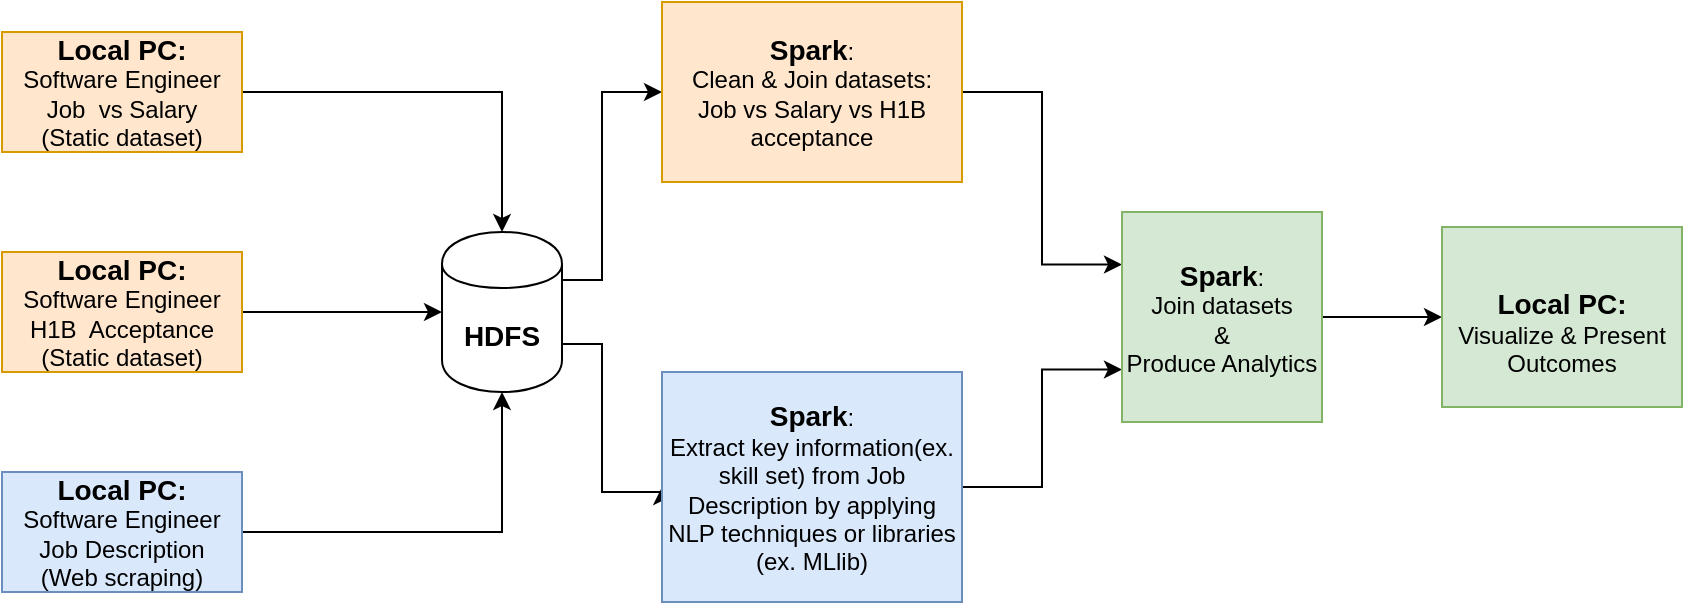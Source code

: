 <mxfile version="12.9.5" type="device"><diagram id="XKRbPuZAt9fVx4OU0Nfp" name="Page-1"><mxGraphModel dx="1426" dy="809" grid="1" gridSize="10" guides="1" tooltips="1" connect="1" arrows="1" fold="1" page="1" pageScale="1" pageWidth="850" pageHeight="1100" math="0" shadow="0"><root><mxCell id="0"/><mxCell id="1" parent="0"/><mxCell id="KBPeq0p3L6J_PAJ6ZsK3-5" style="edgeStyle=orthogonalEdgeStyle;rounded=0;orthogonalLoop=1;jettySize=auto;html=1;exitX=1;exitY=0.5;exitDx=0;exitDy=0;" edge="1" parent="1" source="KBPeq0p3L6J_PAJ6ZsK3-1" target="KBPeq0p3L6J_PAJ6ZsK3-4"><mxGeometry relative="1" as="geometry"/></mxCell><mxCell id="KBPeq0p3L6J_PAJ6ZsK3-1" value="&lt;b&gt;&lt;font style=&quot;font-size: 14px&quot;&gt;Local PC:&lt;/font&gt;&lt;/b&gt;&lt;br&gt;Software Engineer Job&amp;nbsp; vs Salary&lt;br&gt;(Static dataset)" style="rounded=0;whiteSpace=wrap;html=1;fillColor=#ffe6cc;strokeColor=#d79b00;" vertex="1" parent="1"><mxGeometry x="30" y="165" width="120" height="60" as="geometry"/></mxCell><mxCell id="KBPeq0p3L6J_PAJ6ZsK3-6" style="edgeStyle=orthogonalEdgeStyle;rounded=0;orthogonalLoop=1;jettySize=auto;html=1;exitX=1;exitY=0.5;exitDx=0;exitDy=0;entryX=0;entryY=0.5;entryDx=0;entryDy=0;" edge="1" parent="1" source="KBPeq0p3L6J_PAJ6ZsK3-2" target="KBPeq0p3L6J_PAJ6ZsK3-4"><mxGeometry relative="1" as="geometry"/></mxCell><mxCell id="KBPeq0p3L6J_PAJ6ZsK3-2" value="&lt;b&gt;&lt;font style=&quot;font-size: 14px&quot;&gt;Local PC:&lt;/font&gt;&lt;/b&gt;&lt;br&gt;Software Engineer H1B&amp;nbsp; Acceptance&lt;br&gt;(Static dataset)" style="rounded=0;whiteSpace=wrap;html=1;fillColor=#ffe6cc;strokeColor=#d79b00;" vertex="1" parent="1"><mxGeometry x="30" y="275" width="120" height="60" as="geometry"/></mxCell><mxCell id="KBPeq0p3L6J_PAJ6ZsK3-7" style="edgeStyle=orthogonalEdgeStyle;rounded=0;orthogonalLoop=1;jettySize=auto;html=1;exitX=1;exitY=0.5;exitDx=0;exitDy=0;entryX=0.5;entryY=1;entryDx=0;entryDy=0;" edge="1" parent="1" source="KBPeq0p3L6J_PAJ6ZsK3-3" target="KBPeq0p3L6J_PAJ6ZsK3-4"><mxGeometry relative="1" as="geometry"/></mxCell><mxCell id="KBPeq0p3L6J_PAJ6ZsK3-3" value="&lt;b&gt;&lt;font style=&quot;font-size: 14px&quot;&gt;Local PC:&lt;/font&gt;&lt;/b&gt;&lt;br&gt;Software Engineer Job Description&lt;br&gt;(Web scraping)" style="rounded=0;whiteSpace=wrap;html=1;fillColor=#dae8fc;strokeColor=#6c8ebf;" vertex="1" parent="1"><mxGeometry x="30" y="385" width="120" height="60" as="geometry"/></mxCell><mxCell id="KBPeq0p3L6J_PAJ6ZsK3-10" style="rounded=0;orthogonalLoop=1;jettySize=auto;html=1;exitX=1;exitY=0.3;exitDx=0;exitDy=0;entryX=0;entryY=0.5;entryDx=0;entryDy=0;edgeStyle=orthogonalEdgeStyle;" edge="1" parent="1" source="KBPeq0p3L6J_PAJ6ZsK3-4" target="KBPeq0p3L6J_PAJ6ZsK3-8"><mxGeometry relative="1" as="geometry"><Array as="points"><mxPoint x="330" y="289"/><mxPoint x="330" y="195"/></Array></mxGeometry></mxCell><mxCell id="KBPeq0p3L6J_PAJ6ZsK3-15" style="edgeStyle=orthogonalEdgeStyle;rounded=0;orthogonalLoop=1;jettySize=auto;html=1;exitX=1;exitY=0.7;exitDx=0;exitDy=0;entryX=0;entryY=0.5;entryDx=0;entryDy=0;" edge="1" parent="1" source="KBPeq0p3L6J_PAJ6ZsK3-4" target="KBPeq0p3L6J_PAJ6ZsK3-9"><mxGeometry relative="1" as="geometry"><Array as="points"><mxPoint x="330" y="321"/><mxPoint x="330" y="395"/></Array></mxGeometry></mxCell><mxCell id="KBPeq0p3L6J_PAJ6ZsK3-4" value="&lt;font style=&quot;font-size: 14px&quot;&gt;&lt;b&gt;HDFS&lt;/b&gt;&lt;/font&gt;" style="shape=cylinder;whiteSpace=wrap;html=1;boundedLbl=1;backgroundOutline=1;" vertex="1" parent="1"><mxGeometry x="250" y="265" width="60" height="80" as="geometry"/></mxCell><mxCell id="KBPeq0p3L6J_PAJ6ZsK3-13" style="edgeStyle=orthogonalEdgeStyle;rounded=0;orthogonalLoop=1;jettySize=auto;html=1;exitX=1;exitY=0.5;exitDx=0;exitDy=0;entryX=0;entryY=0.25;entryDx=0;entryDy=0;" edge="1" parent="1" source="KBPeq0p3L6J_PAJ6ZsK3-8" target="KBPeq0p3L6J_PAJ6ZsK3-12"><mxGeometry relative="1" as="geometry"/></mxCell><mxCell id="KBPeq0p3L6J_PAJ6ZsK3-8" value="&lt;b&gt;&lt;font style=&quot;font-size: 14px&quot;&gt;Spark&lt;/font&gt;&lt;/b&gt;: &lt;br&gt;Clean &amp;amp; Join datasets: &lt;br&gt;Job vs Salary vs H1B acceptance" style="rounded=0;whiteSpace=wrap;html=1;fillColor=#ffe6cc;strokeColor=#d79b00;" vertex="1" parent="1"><mxGeometry x="360" y="150" width="150" height="90" as="geometry"/></mxCell><mxCell id="KBPeq0p3L6J_PAJ6ZsK3-16" style="edgeStyle=orthogonalEdgeStyle;rounded=0;orthogonalLoop=1;jettySize=auto;html=1;exitX=1;exitY=0.5;exitDx=0;exitDy=0;entryX=0;entryY=0.75;entryDx=0;entryDy=0;" edge="1" parent="1" source="KBPeq0p3L6J_PAJ6ZsK3-9" target="KBPeq0p3L6J_PAJ6ZsK3-12"><mxGeometry relative="1" as="geometry"/></mxCell><mxCell id="KBPeq0p3L6J_PAJ6ZsK3-9" value="&lt;b&gt;&lt;font style=&quot;font-size: 14px&quot;&gt;Spark&lt;/font&gt;&lt;/b&gt;: &lt;br&gt;Extract key information(ex. skill set) from Job Description by applying NLP techniques or libraries (ex. MLlib)" style="rounded=0;whiteSpace=wrap;html=1;fillColor=#dae8fc;strokeColor=#6c8ebf;" vertex="1" parent="1"><mxGeometry x="360" y="335" width="150" height="115" as="geometry"/></mxCell><mxCell id="KBPeq0p3L6J_PAJ6ZsK3-19" style="edgeStyle=orthogonalEdgeStyle;rounded=0;orthogonalLoop=1;jettySize=auto;html=1;exitX=1;exitY=0.5;exitDx=0;exitDy=0;entryX=0;entryY=0.5;entryDx=0;entryDy=0;" edge="1" parent="1" source="KBPeq0p3L6J_PAJ6ZsK3-12" target="KBPeq0p3L6J_PAJ6ZsK3-17"><mxGeometry relative="1" as="geometry"/></mxCell><mxCell id="KBPeq0p3L6J_PAJ6ZsK3-12" value="&lt;b&gt;&lt;font style=&quot;font-size: 14px&quot;&gt;Spark&lt;/font&gt;&lt;/b&gt;: &lt;br&gt;Join datasets &lt;br&gt;&amp;amp;&lt;br&gt;Produce Analytics" style="rounded=0;whiteSpace=wrap;html=1;fillColor=#d5e8d4;strokeColor=#82b366;" vertex="1" parent="1"><mxGeometry x="590" y="255" width="100" height="105" as="geometry"/></mxCell><mxCell id="KBPeq0p3L6J_PAJ6ZsK3-17" value="&lt;br&gt;&lt;b&gt;&lt;font style=&quot;font-size: 14px&quot;&gt;Local PC:&lt;/font&gt;&lt;/b&gt;&lt;br&gt;Visualize &amp;amp; Present Outcomes" style="rounded=0;whiteSpace=wrap;html=1;fillColor=#d5e8d4;strokeColor=#82b366;" vertex="1" parent="1"><mxGeometry x="750" y="262.5" width="120" height="90" as="geometry"/></mxCell></root></mxGraphModel></diagram></mxfile>